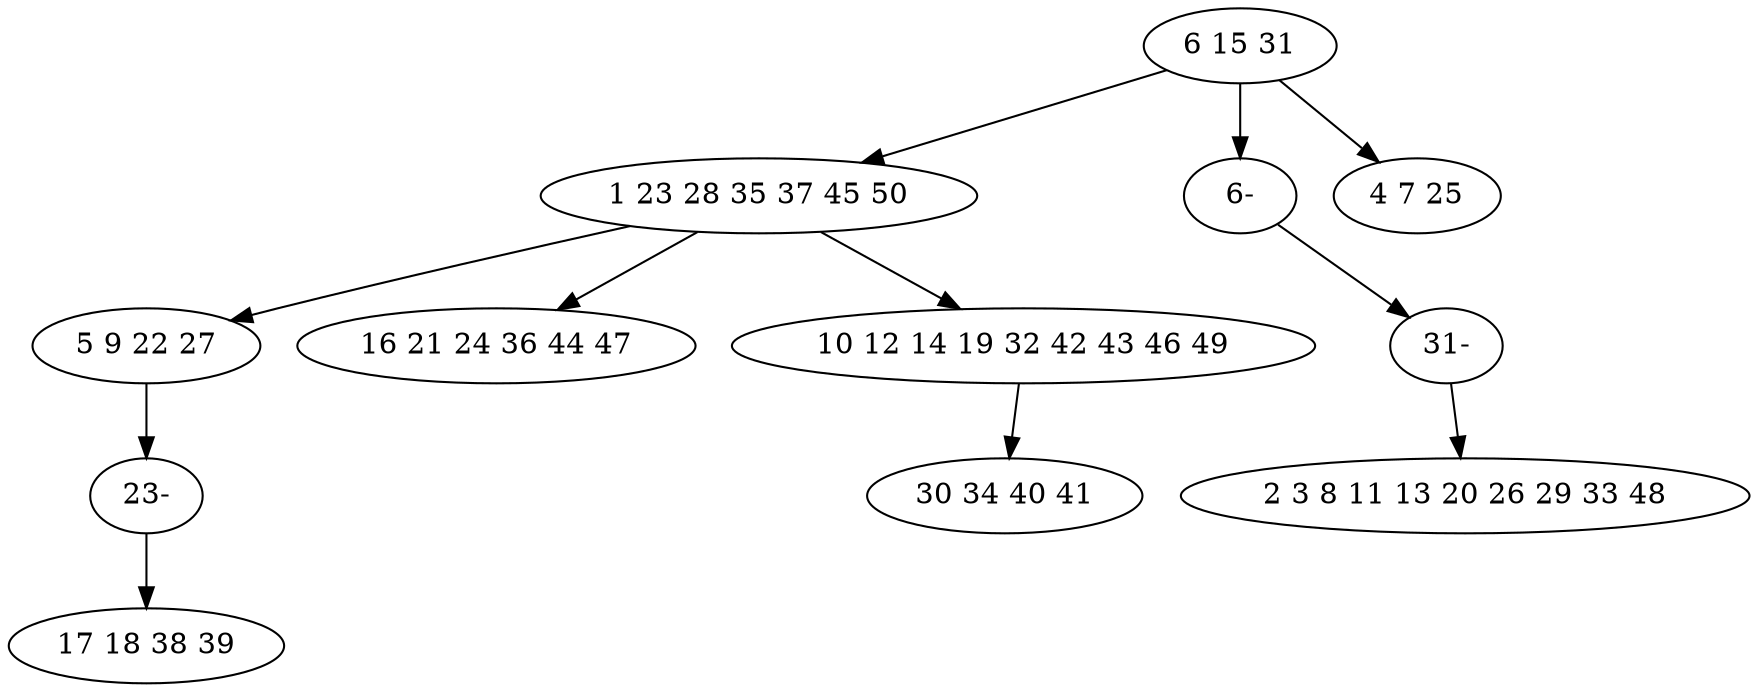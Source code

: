 digraph true_tree {
	"0" -> "1"
	"1" -> "2"
	"0" -> "10"
	"0" -> "4"
	"1" -> "5"
	"1" -> "6"
	"2" -> "9"
	"6" -> "8"
	"9" -> "7"
	"10" -> "11"
	"11" -> "3"
	"0" [label="6 15 31"];
	"1" [label="1 23 28 35 37 45 50"];
	"2" [label="5 9 22 27"];
	"3" [label="2 3 8 11 13 20 26 29 33 48"];
	"4" [label="4 7 25"];
	"5" [label="16 21 24 36 44 47"];
	"6" [label="10 12 14 19 32 42 43 46 49"];
	"7" [label="17 18 38 39"];
	"8" [label="30 34 40 41"];
	"9" [label="23-"];
	"10" [label="6-"];
	"11" [label="31-"];
}
